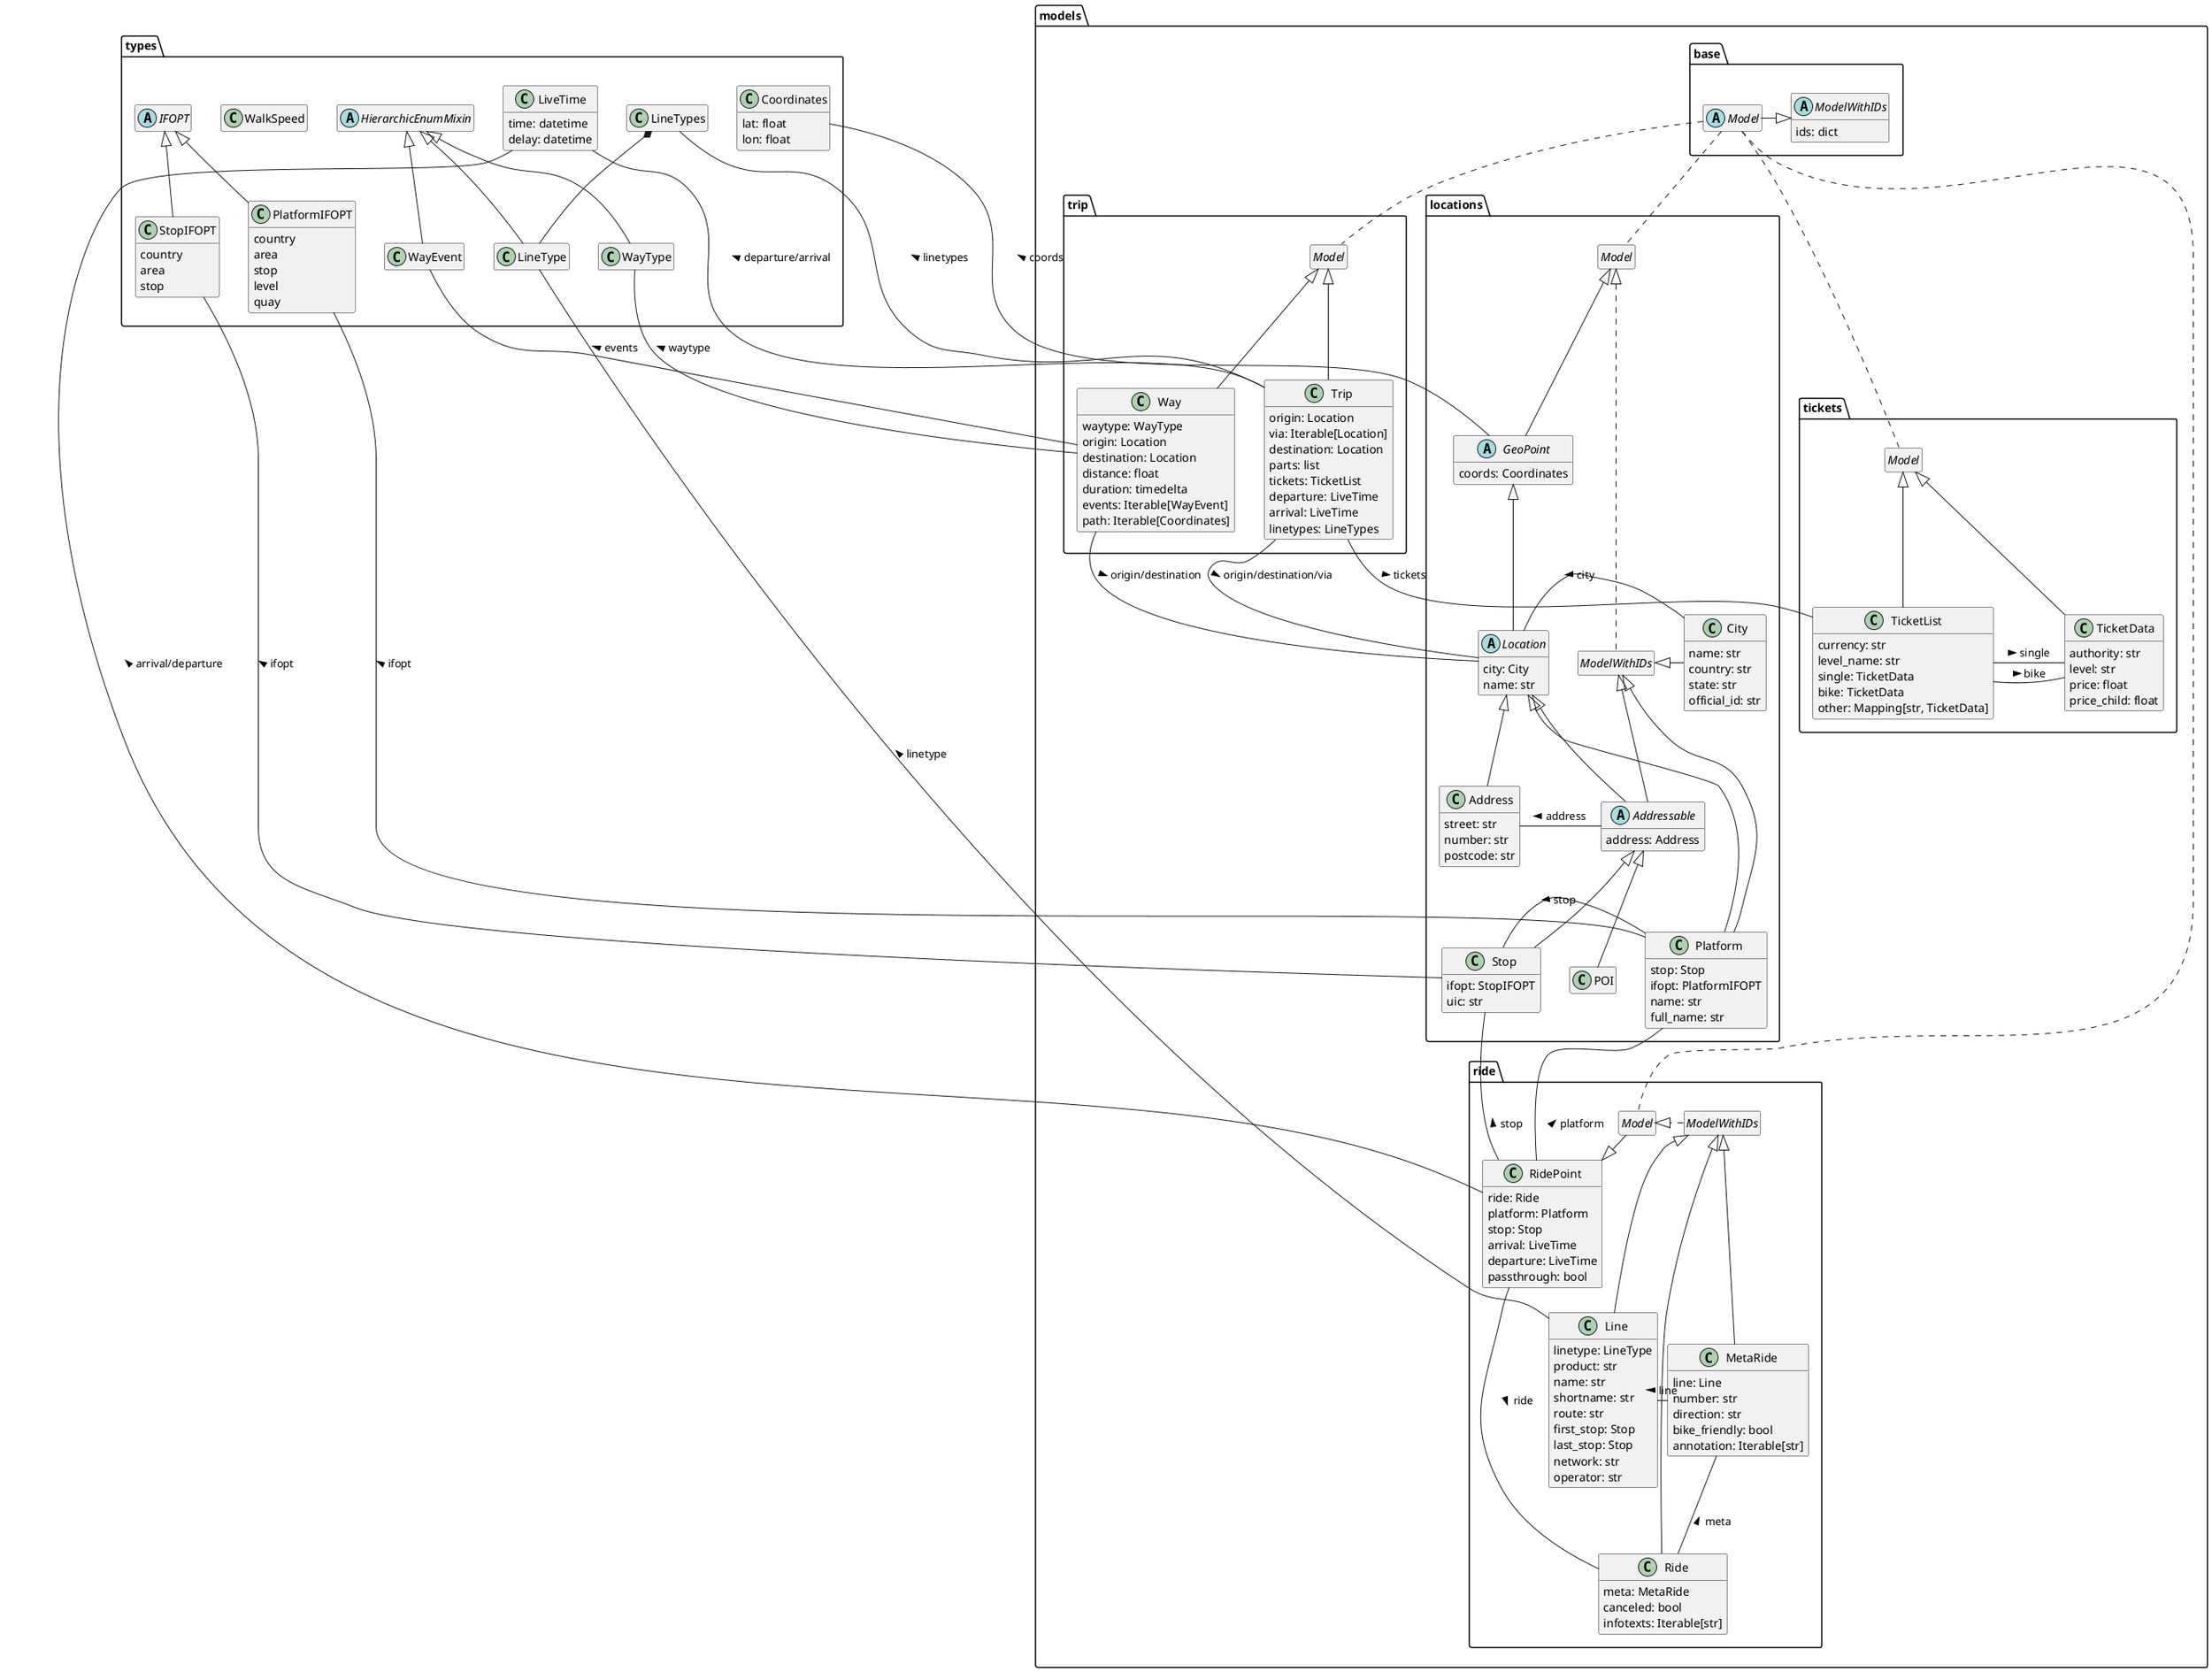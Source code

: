 @startuml

hide empty members

namespace types {
    class Coordinates {
        lat: float
        lon: float
    }
    class LiveTime {
        time: datetime
        delay: datetime
    }
    abstract class IFOPT {
    }
    class StopIFOPT {
        country
        area
        stop
    }
    IFOPT <|-- StopIFOPT
    class PlatformIFOPT {
        country
        area
        stop
        level
        quay
    }
    IFOPT <|-- PlatformIFOPT

    abstract class HierarchicEnumMixin {
    }
    class WayType {
    }
    HierarchicEnumMixin <|-- WayType

    class WayEvent {
    }
    HierarchicEnumMixin <|-- WayEvent

    class LineType {
    }
    HierarchicEnumMixin <|-- LineType

    class WalkSpeed {
    }
    class LineTypes {
    }
    LineTypes *-- LineType
}

namespace models {
    namespace base {
        abstract class Model {
        }
        abstract class ModelWithIDs {
            ids: dict
        }
        Model -|> ModelWithIDs
    }


    namespace locations {
        abstract class Model {
        }
        abstract class ModelWithIDs {
        }
        "models.base.Model" .. Model
        Model <|.. ModelWithIDs
        hide Model circle
        hide ModelWithIDs circle

        abstract class GeoPoint {
            coords: Coordinates
        }
        Model <|-- GeoPoint
        types.Coordinates -- GeoPoint : < coords

        class City {
            name: str
            country: str
            state: str
            official_id: str
        }
        ModelWithIDs <|- City

        abstract class Location {
            city: City
            name: str
        }
        GeoPoint <|-- Location
        City - Location : city >

        class Address {
            street: str
            number: str
            postcode: str
        }
        Location <|-- Address

        abstract class Addressable {
            address: Address
        }
        Location <|-- Addressable
        ModelWithIDs <|-- Addressable
        Address - Addressable : < address

        class Stop {
            ifopt: StopIFOPT
            uic: str
        }
        Addressable <|-- Stop
        types.StopIFOPT -- Stop : < ifopt

        class POI {
        }
        Addressable <|-- POI

        class Platform {
            stop: Stop
            ifopt: PlatformIFOPT
            name: str
            full_name: str
        }
        Location <|-- Platform
        ModelWithIDs <|-- Platform
        types.PlatformIFOPT -- Platform : < ifopt
        Stop- Platform : < stop
    }


    namespace ride {
        abstract class Model {
        }
        abstract class ModelWithIDs {
        }
        "models.base.Model" .. Model
        ModelWithIDs .|> Model
        hide Model circle
        hide ModelWithIDs circle

        class Line {
            linetype: LineType
            product: str
            name: str
            shortname: str
            route: str
            first_stop: Stop
            last_stop: Stop
            network: str
            operator: str
        }
        ModelWithIDs <|-- Line
        types.LineType -- Line : < linetype

        class MetaRide {
            line: Line
            number: str
            direction: str
            bike_friendly: bool
            annotation: Iterable[str]
        }
        ModelWithIDs <|-- Ride
        Line - MetaRide : < line

        class Ride {
            meta: MetaRide
            canceled: bool
            infotexts: Iterable[str]
        }
        ModelWithIDs <|-- MetaRide
        MetaRide -- Ride : < meta

        class RidePoint {
            ride: Ride
            platform: Platform
            stop: Stop
            arrival: LiveTime
            departure: LiveTime
            passthrough: bool
        }
        Model -|> RidePoint
        models.locations.Platform -- RidePoint : < platform
        models.locations.Stop -- RidePoint : < stop
        types.LiveTime -- RidePoint : < arrival/departure
        RidePoint -- Ride : ride >
    }


    namespace tickets {
        abstract class Model {
        }
        "models.base.Model" .. Model
        hide Model circle

        class TicketData {
            authority: str
            level: str
            price: float
            price_child: float
        }
        Model <|-- TicketData

        class TicketList {
            currency: str
            level_name: str
            single: TicketData
            bike: TicketData
            other: Mapping[str, TicketData]
        }
        Model <|-- TicketList
        TicketData - TicketList : < single
        TicketData - TicketList : < bike
    }


    namespace trip {
        abstract class Model {
        }
        "models.base.Model" .. Model
        hide Model circle

        class Trip {
            origin: Location
            via: Iterable[Location]
            destination: Location
            parts: list
            tickets: TicketList
            departure: LiveTime
            arrival: LiveTime
            linetypes: LineTypes
        }
        Model <|-- Trip
        Trip -- models.locations.Location : origin/destination/via >
        Trip -- models.tickets.TicketList : tickets >
        Trip -- types.LiveTime : departure/arrival >
        types.LineTypes -- Trip : < linetypes

        class Way {
            waytype: WayType
            origin: Location
            destination: Location
            distance: float
            duration: timedelta
            events: Iterable[WayEvent]
            path: Iterable[Coordinates]
        }
        Model <|-- Way
        types.WayType -- Way : < waytype
        models.locations.Location -- Way : < origin/destination
        types.WayEvent -- Way : < events
    }
}


@enduml
